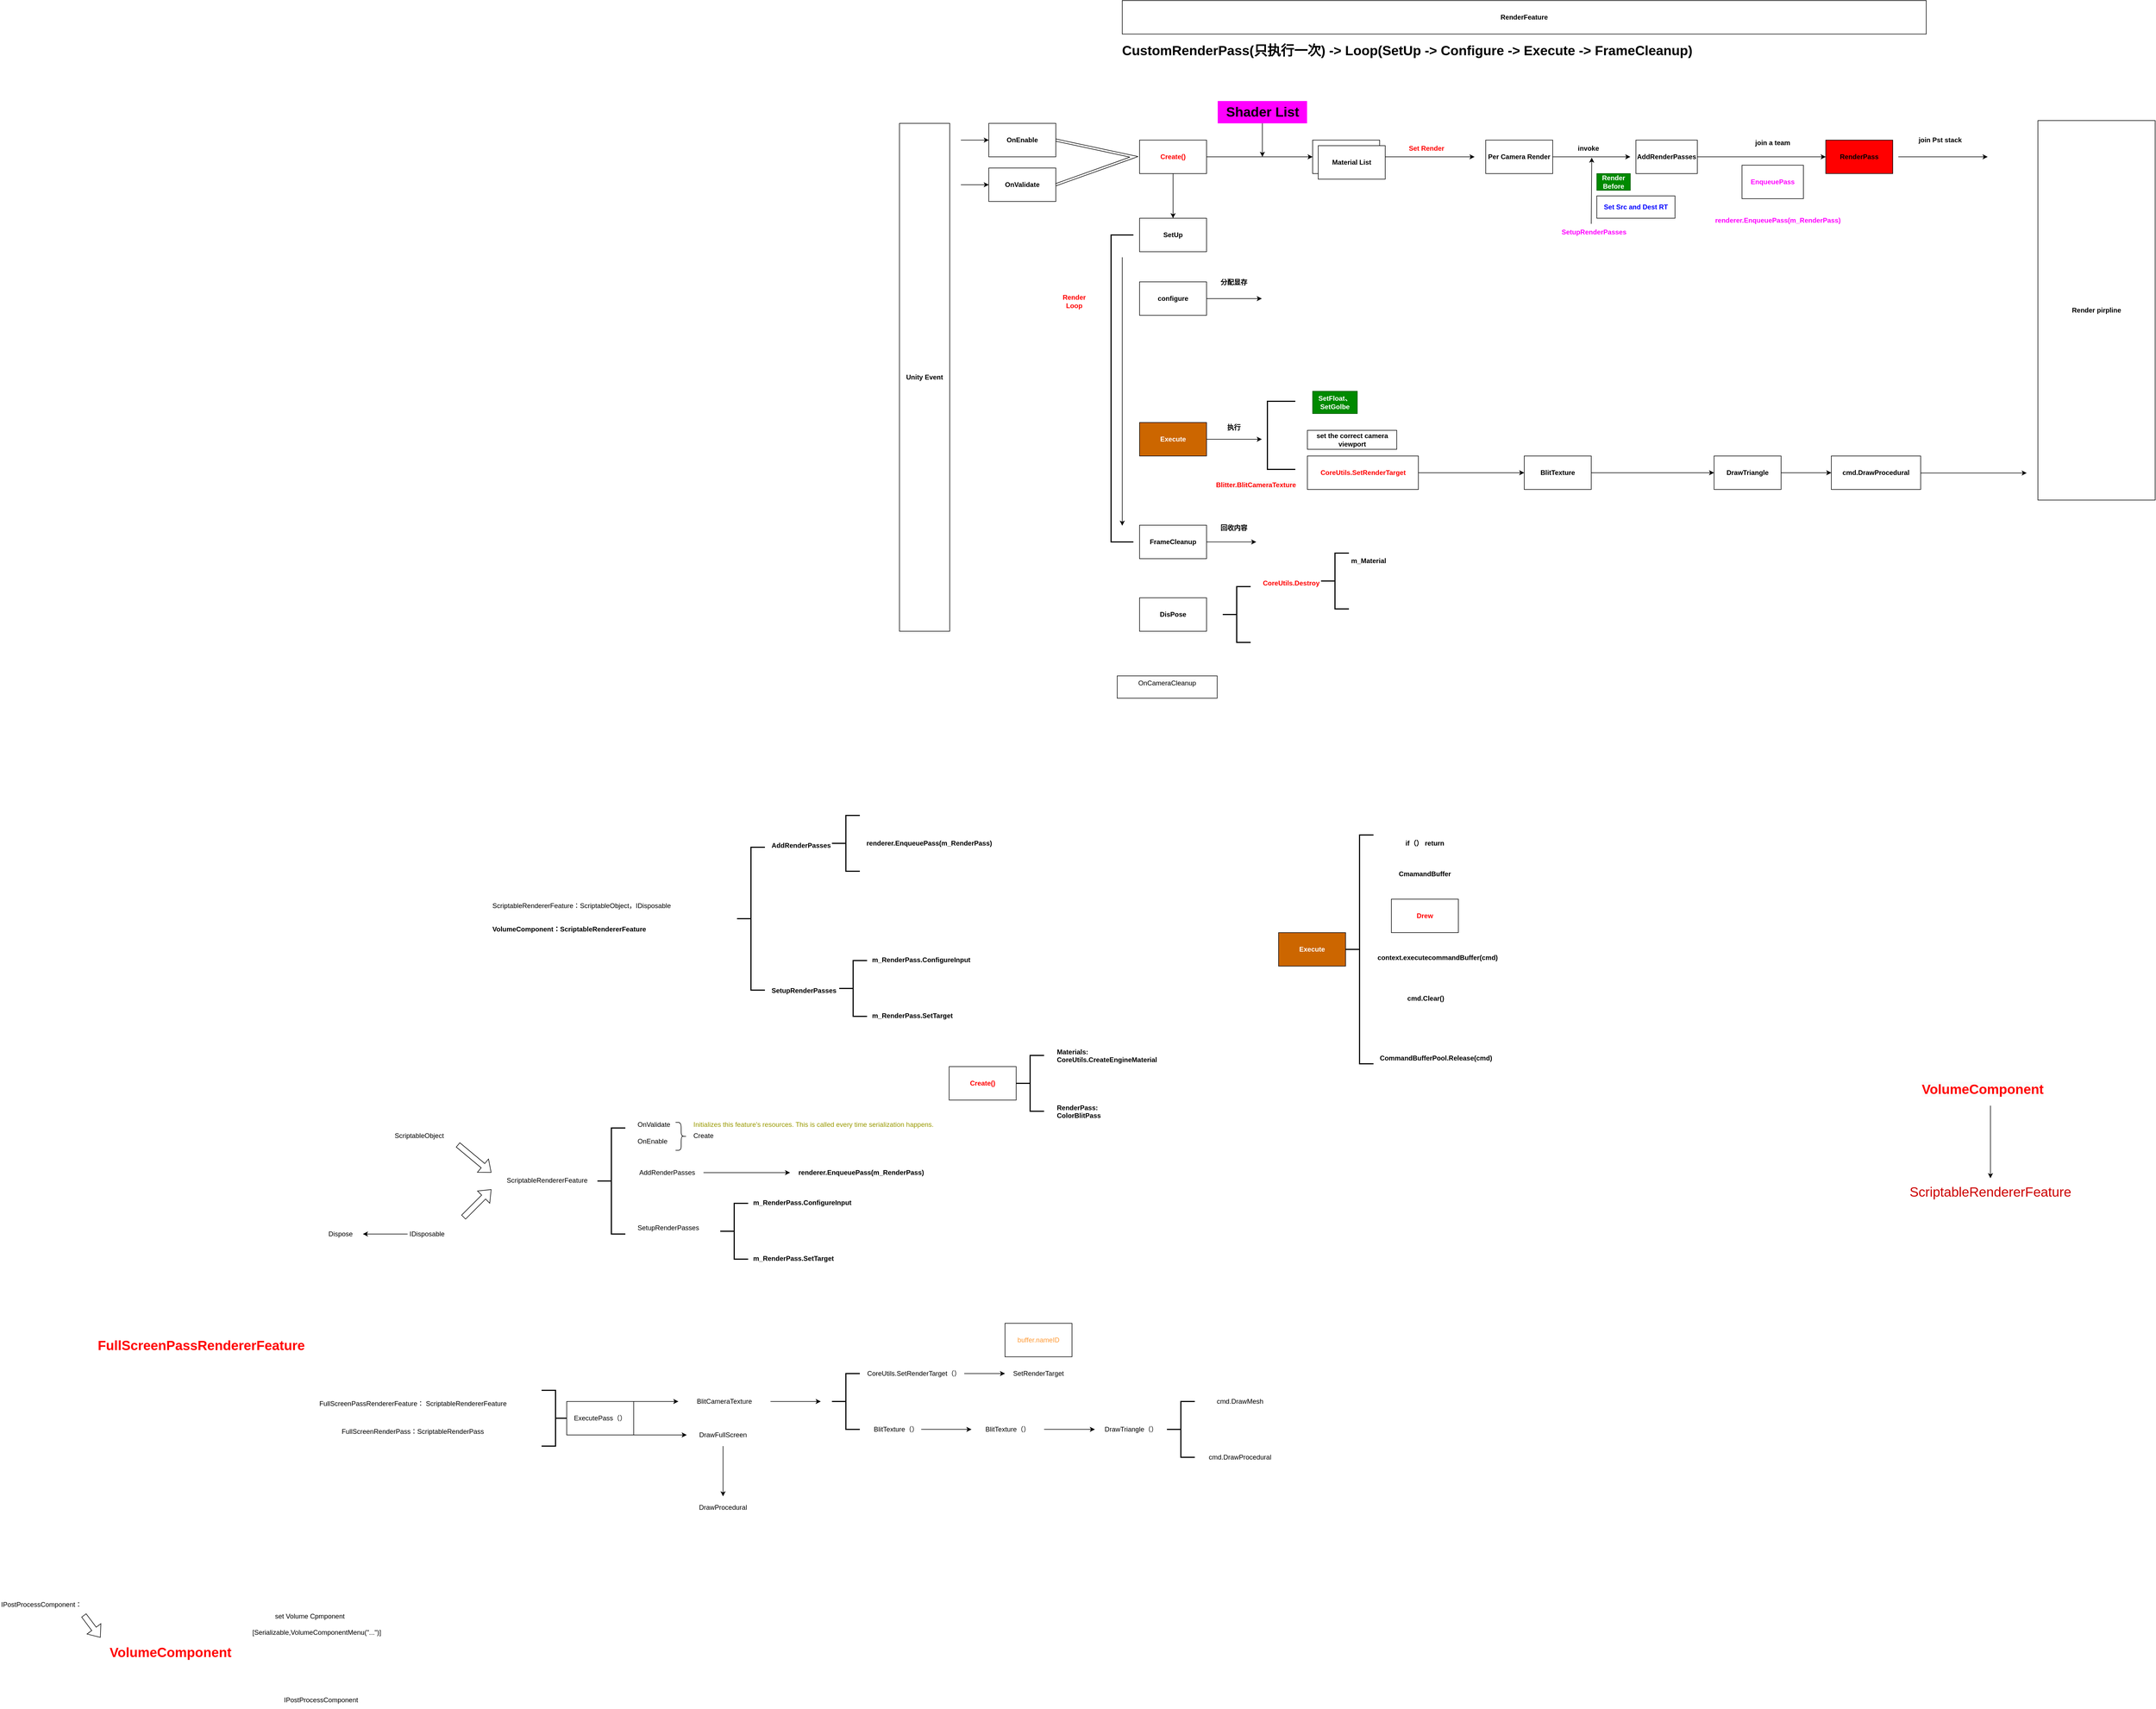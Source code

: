 <mxfile version="21.6.7" type="device">
  <diagram name="第 1 页" id="O-ZYBFdght0jTQOg6nOt">
    <mxGraphModel dx="3020" dy="714" grid="1" gridSize="10" guides="1" tooltips="1" connect="1" arrows="1" fold="1" page="1" pageScale="1" pageWidth="827" pageHeight="1169" math="0" shadow="0">
      <root>
        <mxCell id="0" />
        <mxCell id="1" parent="0" />
        <mxCell id="34RIHxuQ_jPm4yVOZC5l-3" value="Unity Event" style="rounded=0;whiteSpace=wrap;html=1;fontStyle=1" parent="1" vertex="1">
          <mxGeometry x="71" y="250" width="90" height="910" as="geometry" />
        </mxCell>
        <mxCell id="34RIHxuQ_jPm4yVOZC5l-4" value="OnEnable" style="rounded=0;whiteSpace=wrap;html=1;fontStyle=1" parent="1" vertex="1">
          <mxGeometry x="231" y="250" width="120" height="60" as="geometry" />
        </mxCell>
        <mxCell id="34RIHxuQ_jPm4yVOZC5l-5" value="OnValidate" style="rounded=0;whiteSpace=wrap;html=1;fontStyle=1" parent="1" vertex="1">
          <mxGeometry x="231" y="330" width="120" height="60" as="geometry" />
        </mxCell>
        <mxCell id="34RIHxuQ_jPm4yVOZC5l-6" value="" style="endArrow=classic;html=1;rounded=0;entryX=0;entryY=0.5;entryDx=0;entryDy=0;fontStyle=1" parent="1" target="34RIHxuQ_jPm4yVOZC5l-4" edge="1">
          <mxGeometry width="50" height="50" relative="1" as="geometry">
            <mxPoint x="181" y="280" as="sourcePoint" />
            <mxPoint x="201" y="270" as="targetPoint" />
          </mxGeometry>
        </mxCell>
        <mxCell id="34RIHxuQ_jPm4yVOZC5l-8" value="" style="endArrow=classic;html=1;rounded=0;entryX=0;entryY=0.5;entryDx=0;entryDy=0;fontStyle=1" parent="1" target="34RIHxuQ_jPm4yVOZC5l-5" edge="1">
          <mxGeometry width="50" height="50" relative="1" as="geometry">
            <mxPoint x="181" y="360" as="sourcePoint" />
            <mxPoint x="241" y="290" as="targetPoint" />
          </mxGeometry>
        </mxCell>
        <mxCell id="34RIHxuQ_jPm4yVOZC5l-11" value="" style="shape=link;html=1;rounded=0;exitX=1;exitY=0.5;exitDx=0;exitDy=0;entryX=1;entryY=0.5;entryDx=0;entryDy=0;fontStyle=1" parent="1" source="34RIHxuQ_jPm4yVOZC5l-4" target="34RIHxuQ_jPm4yVOZC5l-5" edge="1">
          <mxGeometry width="100" relative="1" as="geometry">
            <mxPoint x="241" y="370" as="sourcePoint" />
            <mxPoint x="341" y="370" as="targetPoint" />
            <Array as="points">
              <mxPoint x="491" y="310" />
            </Array>
          </mxGeometry>
        </mxCell>
        <mxCell id="34RIHxuQ_jPm4yVOZC5l-13" value="RenderFeature" style="rounded=0;whiteSpace=wrap;html=1;fontStyle=1" parent="1" vertex="1">
          <mxGeometry x="470" y="30" width="1440" height="60" as="geometry" />
        </mxCell>
        <mxCell id="34RIHxuQ_jPm4yVOZC5l-18" style="edgeStyle=orthogonalEdgeStyle;rounded=0;orthogonalLoop=1;jettySize=auto;html=1;fontStyle=1" parent="1" source="34RIHxuQ_jPm4yVOZC5l-15" target="34RIHxuQ_jPm4yVOZC5l-17" edge="1">
          <mxGeometry relative="1" as="geometry" />
        </mxCell>
        <mxCell id="34RIHxuQ_jPm4yVOZC5l-15" value="&lt;font color=&quot;#ff0000&quot;&gt;Create()&lt;/font&gt;" style="rounded=0;whiteSpace=wrap;html=1;fontStyle=1" parent="1" vertex="1">
          <mxGeometry x="501" y="280" width="120" height="60" as="geometry" />
        </mxCell>
        <mxCell id="34RIHxuQ_jPm4yVOZC5l-19" style="edgeStyle=orthogonalEdgeStyle;rounded=0;orthogonalLoop=1;jettySize=auto;html=1;fontStyle=1" parent="1" source="34RIHxuQ_jPm4yVOZC5l-16" edge="1">
          <mxGeometry relative="1" as="geometry">
            <mxPoint x="721" y="310" as="targetPoint" />
          </mxGeometry>
        </mxCell>
        <mxCell id="34RIHxuQ_jPm4yVOZC5l-16" value="Shader List" style="text;strokeColor=none;fillColor=#FF00FF;html=1;fontSize=24;fontStyle=1;verticalAlign=middle;align=center;" parent="1" vertex="1">
          <mxGeometry x="641" y="210" width="160" height="40" as="geometry" />
        </mxCell>
        <mxCell id="34RIHxuQ_jPm4yVOZC5l-20" style="edgeStyle=orthogonalEdgeStyle;rounded=0;orthogonalLoop=1;jettySize=auto;html=1;fontStyle=1" parent="1" source="34RIHxuQ_jPm4yVOZC5l-17" edge="1">
          <mxGeometry relative="1" as="geometry">
            <mxPoint x="1101" y="310" as="targetPoint" />
          </mxGeometry>
        </mxCell>
        <mxCell id="34RIHxuQ_jPm4yVOZC5l-17" value="Material List" style="rounded=0;whiteSpace=wrap;html=1;fontStyle=1" parent="1" vertex="1">
          <mxGeometry x="811" y="280" width="120" height="60" as="geometry" />
        </mxCell>
        <mxCell id="34RIHxuQ_jPm4yVOZC5l-21" value="Per Camera Render" style="rounded=0;whiteSpace=wrap;html=1;fontStyle=1" parent="1" vertex="1">
          <mxGeometry x="1121" y="280" width="120" height="60" as="geometry" />
        </mxCell>
        <mxCell id="34RIHxuQ_jPm4yVOZC5l-22" value="Material List" style="rounded=0;whiteSpace=wrap;html=1;fontStyle=1" parent="1" vertex="1">
          <mxGeometry x="821" y="290" width="120" height="60" as="geometry" />
        </mxCell>
        <mxCell id="34RIHxuQ_jPm4yVOZC5l-23" value="CustomRenderPass(只执行一次) -&amp;gt; Loop(SetUp -&amp;gt; Configure -&amp;gt; Execute -&amp;gt; FrameCleanup)" style="text;strokeColor=none;fillColor=none;html=1;fontSize=24;fontStyle=1;verticalAlign=middle;align=center;" parent="1" vertex="1">
          <mxGeometry x="930" y="100" width="100" height="40" as="geometry" />
        </mxCell>
        <mxCell id="34RIHxuQ_jPm4yVOZC5l-24" value="AddRenderPasses" style="text;html=1;strokeColor=default;fillColor=none;align=center;verticalAlign=middle;whiteSpace=wrap;rounded=0;fontStyle=1" parent="1" vertex="1">
          <mxGeometry x="1390" y="280" width="110" height="60" as="geometry" />
        </mxCell>
        <mxCell id="34RIHxuQ_jPm4yVOZC5l-25" value="Render pirpline" style="rounded=0;whiteSpace=wrap;html=1;fontStyle=1" parent="1" vertex="1">
          <mxGeometry x="2110" y="245" width="210" height="680" as="geometry" />
        </mxCell>
        <mxCell id="34RIHxuQ_jPm4yVOZC5l-26" value="&lt;font color=&quot;#ff0000&quot;&gt;Set Render&lt;/font&gt;" style="text;html=1;strokeColor=none;fillColor=none;align=center;verticalAlign=middle;whiteSpace=wrap;rounded=0;fontStyle=1" parent="1" vertex="1">
          <mxGeometry x="970" y="280" width="90" height="30" as="geometry" />
        </mxCell>
        <mxCell id="34RIHxuQ_jPm4yVOZC5l-27" value="&lt;font color=&quot;#ff00ff&quot;&gt;SetupRenderPasses&lt;/font&gt;" style="text;html=1;strokeColor=none;fillColor=none;align=center;verticalAlign=middle;whiteSpace=wrap;rounded=0;fontStyle=1" parent="1" vertex="1">
          <mxGeometry x="1260" y="430" width="110" height="30" as="geometry" />
        </mxCell>
        <mxCell id="34RIHxuQ_jPm4yVOZC5l-28" value="" style="endArrow=classic;html=1;rounded=0;exitX=1;exitY=0.5;exitDx=0;exitDy=0;fontStyle=1" parent="1" source="34RIHxuQ_jPm4yVOZC5l-21" edge="1">
          <mxGeometry width="50" height="50" relative="1" as="geometry">
            <mxPoint x="1240" y="320" as="sourcePoint" />
            <mxPoint x="1380" y="310" as="targetPoint" />
          </mxGeometry>
        </mxCell>
        <mxCell id="34RIHxuQ_jPm4yVOZC5l-29" value="invoke" style="text;html=1;strokeColor=none;fillColor=none;align=center;verticalAlign=middle;whiteSpace=wrap;rounded=0;fontStyle=1" parent="1" vertex="1">
          <mxGeometry x="1275" y="280" width="60" height="30" as="geometry" />
        </mxCell>
        <mxCell id="34RIHxuQ_jPm4yVOZC5l-30" value="Render Before" style="text;html=1;strokeColor=#005700;fillColor=#008a00;align=center;verticalAlign=middle;whiteSpace=wrap;rounded=0;fontColor=#ffffff;fontStyle=1" parent="1" vertex="1">
          <mxGeometry x="1320" y="340" width="60" height="30" as="geometry" />
        </mxCell>
        <mxCell id="34RIHxuQ_jPm4yVOZC5l-31" value="" style="endArrow=classic;html=1;rounded=0;entryX=0.598;entryY=1.047;entryDx=0;entryDy=0;entryPerimeter=0;fontStyle=1" parent="1" target="34RIHxuQ_jPm4yVOZC5l-29" edge="1">
          <mxGeometry width="50" height="50" relative="1" as="geometry">
            <mxPoint x="1310" y="430" as="sourcePoint" />
            <mxPoint x="1390" y="320" as="targetPoint" />
          </mxGeometry>
        </mxCell>
        <mxCell id="34RIHxuQ_jPm4yVOZC5l-32" value="&lt;font color=&quot;#0000ff&quot;&gt;Set Src and Dest RT&lt;/font&gt;" style="rounded=0;whiteSpace=wrap;html=1;fontStyle=1" parent="1" vertex="1">
          <mxGeometry x="1320" y="380" width="140" height="40" as="geometry" />
        </mxCell>
        <mxCell id="34RIHxuQ_jPm4yVOZC5l-33" value="" style="endArrow=classic;html=1;rounded=0;exitX=1;exitY=0.5;exitDx=0;exitDy=0;entryX=0;entryY=0.5;entryDx=0;entryDy=0;fontStyle=1" parent="1" source="34RIHxuQ_jPm4yVOZC5l-24" target="34RIHxuQ_jPm4yVOZC5l-35" edge="1">
          <mxGeometry width="50" height="50" relative="1" as="geometry">
            <mxPoint x="1530" y="330" as="sourcePoint" />
            <mxPoint x="1610" y="310" as="targetPoint" />
          </mxGeometry>
        </mxCell>
        <mxCell id="34RIHxuQ_jPm4yVOZC5l-34" value="join a team" style="text;html=1;strokeColor=none;fillColor=none;align=center;verticalAlign=middle;whiteSpace=wrap;rounded=0;fontStyle=1" parent="1" vertex="1">
          <mxGeometry x="1590" y="270" width="90" height="30" as="geometry" />
        </mxCell>
        <mxCell id="34RIHxuQ_jPm4yVOZC5l-35" value="RenderPass" style="rounded=0;whiteSpace=wrap;html=1;fillColor=#FF0000;fontStyle=1" parent="1" vertex="1">
          <mxGeometry x="1730" y="280" width="120" height="60" as="geometry" />
        </mxCell>
        <mxCell id="34RIHxuQ_jPm4yVOZC5l-36" value="" style="endArrow=classic;html=1;rounded=0;fontStyle=1" parent="1" edge="1">
          <mxGeometry width="50" height="50" relative="1" as="geometry">
            <mxPoint x="1860" y="310" as="sourcePoint" />
            <mxPoint x="2020" y="310" as="targetPoint" />
          </mxGeometry>
        </mxCell>
        <mxCell id="34RIHxuQ_jPm4yVOZC5l-37" value="join Pst stack" style="text;html=1;strokeColor=none;fillColor=none;align=center;verticalAlign=middle;whiteSpace=wrap;rounded=0;fontStyle=1" parent="1" vertex="1">
          <mxGeometry x="1890" y="265" width="90" height="30" as="geometry" />
        </mxCell>
        <mxCell id="34RIHxuQ_jPm4yVOZC5l-38" value="configure" style="rounded=0;whiteSpace=wrap;html=1;fontStyle=1" parent="1" vertex="1">
          <mxGeometry x="501" y="534" width="120" height="60" as="geometry" />
        </mxCell>
        <mxCell id="34RIHxuQ_jPm4yVOZC5l-39" value="" style="endArrow=classic;html=1;rounded=0;exitX=1;exitY=0.5;exitDx=0;exitDy=0;fontStyle=1" parent="1" source="34RIHxuQ_jPm4yVOZC5l-38" edge="1">
          <mxGeometry width="50" height="50" relative="1" as="geometry">
            <mxPoint x="670" y="600" as="sourcePoint" />
            <mxPoint x="720" y="564" as="targetPoint" />
          </mxGeometry>
        </mxCell>
        <mxCell id="34RIHxuQ_jPm4yVOZC5l-40" value="分配显存&lt;br&gt;" style="text;html=1;strokeColor=none;fillColor=none;align=center;verticalAlign=middle;whiteSpace=wrap;rounded=0;fontStyle=1" parent="1" vertex="1">
          <mxGeometry x="640" y="520" width="60" height="30" as="geometry" />
        </mxCell>
        <mxCell id="34RIHxuQ_jPm4yVOZC5l-41" value="FrameCleanup" style="rounded=0;whiteSpace=wrap;html=1;fontStyle=1" parent="1" vertex="1">
          <mxGeometry x="501" y="970" width="120" height="60" as="geometry" />
        </mxCell>
        <mxCell id="34RIHxuQ_jPm4yVOZC5l-42" value="" style="endArrow=classic;html=1;rounded=0;exitX=1;exitY=0.5;exitDx=0;exitDy=0;fontStyle=1" parent="1" source="34RIHxuQ_jPm4yVOZC5l-41" edge="1">
          <mxGeometry width="50" height="50" relative="1" as="geometry">
            <mxPoint x="670" y="1040" as="sourcePoint" />
            <mxPoint x="710" y="1000" as="targetPoint" />
          </mxGeometry>
        </mxCell>
        <mxCell id="34RIHxuQ_jPm4yVOZC5l-43" value="回收内容&lt;br&gt;" style="text;html=1;strokeColor=none;fillColor=none;align=center;verticalAlign=middle;whiteSpace=wrap;rounded=0;fontStyle=1" parent="1" vertex="1">
          <mxGeometry x="640" y="960" width="60" height="30" as="geometry" />
        </mxCell>
        <mxCell id="34RIHxuQ_jPm4yVOZC5l-45" value="Execute" style="rounded=0;whiteSpace=wrap;html=1;fillColor=#CC6600;fontColor=#FFFFFF;fontStyle=1" parent="1" vertex="1">
          <mxGeometry x="501" y="786" width="120" height="60" as="geometry" />
        </mxCell>
        <mxCell id="34RIHxuQ_jPm4yVOZC5l-46" value="" style="endArrow=classic;html=1;rounded=0;exitX=1;exitY=0.5;exitDx=0;exitDy=0;fontStyle=1" parent="1" source="34RIHxuQ_jPm4yVOZC5l-45" edge="1">
          <mxGeometry width="50" height="50" relative="1" as="geometry">
            <mxPoint x="670" y="860" as="sourcePoint" />
            <mxPoint x="720" y="816" as="targetPoint" />
          </mxGeometry>
        </mxCell>
        <mxCell id="34RIHxuQ_jPm4yVOZC5l-47" value="执行" style="text;html=1;strokeColor=none;fillColor=none;align=center;verticalAlign=middle;whiteSpace=wrap;rounded=0;fontStyle=1" parent="1" vertex="1">
          <mxGeometry x="640" y="780" width="60" height="30" as="geometry" />
        </mxCell>
        <mxCell id="34RIHxuQ_jPm4yVOZC5l-48" value="" style="strokeWidth=2;html=1;shape=mxgraph.flowchart.annotation_1;align=left;pointerEvents=1;fontStyle=1" parent="1" vertex="1">
          <mxGeometry x="450" y="450" width="40" height="550" as="geometry" />
        </mxCell>
        <mxCell id="34RIHxuQ_jPm4yVOZC5l-49" value="&lt;font color=&quot;#ff0000&quot;&gt;Render Loop&lt;/font&gt;" style="text;html=1;strokeColor=none;fillColor=none;align=center;verticalAlign=middle;whiteSpace=wrap;rounded=0;fontStyle=1" parent="1" vertex="1">
          <mxGeometry x="354" y="554" width="60" height="30" as="geometry" />
        </mxCell>
        <mxCell id="34RIHxuQ_jPm4yVOZC5l-50" value="" style="endArrow=classic;html=1;rounded=0;exitX=0.5;exitY=1;exitDx=0;exitDy=0;entryX=0.5;entryY=0;entryDx=0;entryDy=0;fontStyle=1" parent="1" source="34RIHxuQ_jPm4yVOZC5l-15" target="34RIHxuQ_jPm4yVOZC5l-51" edge="1">
          <mxGeometry width="50" height="50" relative="1" as="geometry">
            <mxPoint x="510" y="430" as="sourcePoint" />
            <mxPoint x="560" y="380" as="targetPoint" />
          </mxGeometry>
        </mxCell>
        <mxCell id="34RIHxuQ_jPm4yVOZC5l-51" value="SetUp&lt;br&gt;" style="rounded=0;whiteSpace=wrap;html=1;fontStyle=1" parent="1" vertex="1">
          <mxGeometry x="501" y="420" width="120" height="60" as="geometry" />
        </mxCell>
        <mxCell id="34RIHxuQ_jPm4yVOZC5l-53" value="" style="endArrow=classic;html=1;rounded=0;entryX=0.5;entryY=0.947;entryDx=0;entryDy=0;entryPerimeter=0;fontStyle=1" parent="1" target="34RIHxuQ_jPm4yVOZC5l-48" edge="1">
          <mxGeometry width="50" height="50" relative="1" as="geometry">
            <mxPoint x="470" y="490" as="sourcePoint" />
            <mxPoint x="520" y="440" as="targetPoint" />
          </mxGeometry>
        </mxCell>
        <mxCell id="34RIHxuQ_jPm4yVOZC5l-56" value="&lt;font color=&quot;#ff00ff&quot;&gt;EnqueuePass&lt;/font&gt;" style="rounded=0;whiteSpace=wrap;html=1;fontStyle=1" parent="1" vertex="1">
          <mxGeometry x="1580" y="325" width="110" height="60" as="geometry" />
        </mxCell>
        <mxCell id="34RIHxuQ_jPm4yVOZC5l-57" value="DisPose" style="rounded=0;whiteSpace=wrap;html=1;fontStyle=1" parent="1" vertex="1">
          <mxGeometry x="501" y="1100" width="120" height="60" as="geometry" />
        </mxCell>
        <mxCell id="34RIHxuQ_jPm4yVOZC5l-62" value="set the correct camera viewport" style="rounded=0;whiteSpace=wrap;html=1;fontStyle=1" parent="1" vertex="1">
          <mxGeometry x="801.62" y="800" width="160" height="34" as="geometry" />
        </mxCell>
        <mxCell id="34RIHxuQ_jPm4yVOZC5l-72" style="edgeStyle=orthogonalEdgeStyle;rounded=0;orthogonalLoop=1;jettySize=auto;html=1;exitX=1;exitY=0.5;exitDx=0;exitDy=0;entryX=0;entryY=0.5;entryDx=0;entryDy=0;fontStyle=1" parent="1" source="34RIHxuQ_jPm4yVOZC5l-63" target="34RIHxuQ_jPm4yVOZC5l-71" edge="1">
          <mxGeometry relative="1" as="geometry" />
        </mxCell>
        <mxCell id="34RIHxuQ_jPm4yVOZC5l-63" value="BlitTexture" style="rounded=0;whiteSpace=wrap;html=1;fontStyle=1" parent="1" vertex="1">
          <mxGeometry x="1190" y="846" width="120" height="60" as="geometry" />
        </mxCell>
        <mxCell id="34RIHxuQ_jPm4yVOZC5l-88" style="edgeStyle=orthogonalEdgeStyle;rounded=0;orthogonalLoop=1;jettySize=auto;html=1;entryX=0;entryY=0.5;entryDx=0;entryDy=0;fontStyle=1" parent="1" source="34RIHxuQ_jPm4yVOZC5l-68" target="34RIHxuQ_jPm4yVOZC5l-63" edge="1">
          <mxGeometry relative="1" as="geometry" />
        </mxCell>
        <mxCell id="34RIHxuQ_jPm4yVOZC5l-68" value="&lt;span style=&quot;background-color: rgb(255, 255, 255);&quot;&gt;&lt;font color=&quot;#ff0000&quot;&gt;CoreUtils.SetRenderTarget&lt;/font&gt;&lt;/span&gt;" style="rounded=0;whiteSpace=wrap;html=1;fontStyle=1" parent="1" vertex="1">
          <mxGeometry x="801.62" y="846" width="198.75" height="60" as="geometry" />
        </mxCell>
        <mxCell id="34RIHxuQ_jPm4yVOZC5l-74" style="edgeStyle=orthogonalEdgeStyle;rounded=0;orthogonalLoop=1;jettySize=auto;html=1;entryX=0;entryY=0.5;entryDx=0;entryDy=0;fontStyle=1" parent="1" source="34RIHxuQ_jPm4yVOZC5l-71" target="34RIHxuQ_jPm4yVOZC5l-73" edge="1">
          <mxGeometry relative="1" as="geometry" />
        </mxCell>
        <mxCell id="34RIHxuQ_jPm4yVOZC5l-71" value="DrawTriangle" style="rounded=0;whiteSpace=wrap;html=1;fontStyle=1" parent="1" vertex="1">
          <mxGeometry x="1530" y="846" width="120" height="60" as="geometry" />
        </mxCell>
        <mxCell id="34RIHxuQ_jPm4yVOZC5l-75" style="edgeStyle=orthogonalEdgeStyle;rounded=0;orthogonalLoop=1;jettySize=auto;html=1;exitX=1;exitY=0.5;exitDx=0;exitDy=0;entryX=0;entryY=0.937;entryDx=0;entryDy=0;entryPerimeter=0;fontStyle=1" parent="1" edge="1">
          <mxGeometry relative="1" as="geometry">
            <mxPoint x="1800.0" y="875.29" as="sourcePoint" />
            <mxPoint x="2090" y="876.45" as="targetPoint" />
            <Array as="points">
              <mxPoint x="1900" y="876.29" />
            </Array>
          </mxGeometry>
        </mxCell>
        <UserObject label="cmd.DrawProcedural" link="cmd.DrawProcedural" id="34RIHxuQ_jPm4yVOZC5l-73">
          <mxCell style="rounded=0;whiteSpace=wrap;html=1;fontStyle=1" parent="1" vertex="1">
            <mxGeometry x="1740" y="846" width="160" height="60" as="geometry" />
          </mxCell>
        </UserObject>
        <mxCell id="34RIHxuQ_jPm4yVOZC5l-85" value="" style="strokeWidth=2;html=1;shape=mxgraph.flowchart.annotation_1;align=left;pointerEvents=1;fontStyle=1" parent="1" vertex="1">
          <mxGeometry x="730" y="748" width="50" height="122" as="geometry" />
        </mxCell>
        <mxCell id="34RIHxuQ_jPm4yVOZC5l-87" value="&lt;br style=&quot;border-color: var(--border-color); color: rgb(0, 0, 0); font-family: Helvetica; font-size: 12px; font-style: normal; font-variant-ligatures: normal; font-variant-caps: normal; letter-spacing: normal; orphans: 2; text-align: center; text-indent: 0px; text-transform: none; widows: 2; word-spacing: 0px; -webkit-text-stroke-width: 0px; background-color: rgb(251, 251, 251); text-decoration-thickness: initial; text-decoration-style: initial; text-decoration-color: initial;&quot;&gt;&lt;span style=&quot;border-color: var(--border-color); font-family: Helvetica; font-size: 12px; font-style: normal; font-variant-ligatures: normal; font-variant-caps: normal; letter-spacing: normal; orphans: 2; text-align: center; text-indent: 0px; text-transform: none; widows: 2; word-spacing: 0px; -webkit-text-stroke-width: 0px; text-decoration-thickness: initial; text-decoration-style: initial; text-decoration-color: initial; color: rgb(255, 0, 0); background-color: rgb(251, 251, 251); float: none; user-select: text !important; display: inline !important;&quot;&gt;Blitter.BlitCameraTexture&lt;/span&gt;&lt;br style=&quot;border-color: var(--border-color); color: rgb(0, 0, 0); font-family: Helvetica; font-size: 12px; font-style: normal; font-variant-ligatures: normal; font-variant-caps: normal; letter-spacing: normal; orphans: 2; text-align: center; text-indent: 0px; text-transform: none; widows: 2; word-spacing: 0px; -webkit-text-stroke-width: 0px; background-color: rgb(251, 251, 251); text-decoration-thickness: initial; text-decoration-style: initial; text-decoration-color: initial;&quot;&gt;" style="text;whiteSpace=wrap;html=1;fontStyle=1" parent="1" vertex="1">
          <mxGeometry x="636" y="870" width="170" height="50" as="geometry" />
        </mxCell>
        <mxCell id="34RIHxuQ_jPm4yVOZC5l-90" value="SetFloat、SetGolbe" style="text;whiteSpace=wrap;fillColor=#008a00;fontColor=#ffffff;strokeColor=#005700;align=center;verticalAlign=middle;fontStyle=1" parent="1" vertex="1">
          <mxGeometry x="811" y="730" width="80" height="40" as="geometry" />
        </mxCell>
        <mxCell id="34RIHxuQ_jPm4yVOZC5l-92" value="" style="strokeWidth=2;html=1;shape=mxgraph.flowchart.annotation_2;align=left;labelPosition=right;pointerEvents=1;fontStyle=1" parent="1" vertex="1">
          <mxGeometry x="870" y="1525" width="50" height="410" as="geometry" />
        </mxCell>
        <mxCell id="34RIHxuQ_jPm4yVOZC5l-93" value="if（） return" style="text;html=1;strokeColor=none;fillColor=none;align=center;verticalAlign=middle;whiteSpace=wrap;rounded=0;fontStyle=1" parent="1" vertex="1">
          <mxGeometry x="967.62" y="1525" width="88" height="30" as="geometry" />
        </mxCell>
        <mxCell id="34RIHxuQ_jPm4yVOZC5l-95" value="CmamandBuffer" style="text;html=1;strokeColor=none;fillColor=none;align=center;verticalAlign=middle;whiteSpace=wrap;rounded=0;fontStyle=1" parent="1" vertex="1">
          <mxGeometry x="982" y="1580" width="60" height="30" as="geometry" />
        </mxCell>
        <mxCell id="34RIHxuQ_jPm4yVOZC5l-96" value="context.executecommandBuffer(cmd)" style="text;html=1;strokeColor=none;fillColor=none;align=center;verticalAlign=middle;whiteSpace=wrap;rounded=0;fontStyle=1" parent="1" vertex="1">
          <mxGeometry x="920" y="1730" width="230" height="30" as="geometry" />
        </mxCell>
        <mxCell id="34RIHxuQ_jPm4yVOZC5l-97" value="&lt;div&gt;&amp;nbsp;cmd.Clear()&lt;/div&gt;&lt;div&gt;&lt;br&gt;&lt;/div&gt;" style="text;html=1;strokeColor=none;fillColor=none;align=center;verticalAlign=middle;whiteSpace=wrap;rounded=0;fontStyle=1" parent="1" vertex="1">
          <mxGeometry x="961.62" y="1810" width="100" height="30" as="geometry" />
        </mxCell>
        <mxCell id="34RIHxuQ_jPm4yVOZC5l-98" value="&lt;div&gt;CommandBufferPool.Release(cmd)&lt;br&gt;&lt;/div&gt;" style="text;html=1;strokeColor=none;fillColor=none;align=center;verticalAlign=middle;whiteSpace=wrap;rounded=0;fontStyle=1" parent="1" vertex="1">
          <mxGeometry x="981.62" y="1910" width="100" height="30" as="geometry" />
        </mxCell>
        <mxCell id="34RIHxuQ_jPm4yVOZC5l-99" value="Drew" style="rounded=0;whiteSpace=wrap;html=1;fontColor=#FF0000;fontStyle=1" parent="1" vertex="1">
          <mxGeometry x="952" y="1640" width="120" height="60" as="geometry" />
        </mxCell>
        <mxCell id="34RIHxuQ_jPm4yVOZC5l-100" value="Execute" style="rounded=0;whiteSpace=wrap;html=1;fillColor=#CC6600;fontColor=#FFFFFF;fontStyle=1" parent="1" vertex="1">
          <mxGeometry x="750" y="1700" width="120" height="60" as="geometry" />
        </mxCell>
        <mxCell id="34RIHxuQ_jPm4yVOZC5l-101" value="renderer.EnqueuePass(m_RenderPass)" style="text;whiteSpace=wrap;fontColor=#FF00FF;fontStyle=1" parent="1" vertex="1">
          <mxGeometry x="1530" y="410" width="250" height="40" as="geometry" />
        </mxCell>
        <mxCell id="34RIHxuQ_jPm4yVOZC5l-102" value="&lt;font color=&quot;#ff0000&quot;&gt;Create()&lt;/font&gt;" style="rounded=0;whiteSpace=wrap;html=1;fontStyle=1" parent="1" vertex="1">
          <mxGeometry x="160" y="1940" width="120" height="60" as="geometry" />
        </mxCell>
        <mxCell id="34RIHxuQ_jPm4yVOZC5l-103" value="" style="strokeWidth=2;html=1;shape=mxgraph.flowchart.annotation_2;align=left;labelPosition=right;pointerEvents=1;fontStyle=1" parent="1" vertex="1">
          <mxGeometry x="280" y="1920" width="50" height="100" as="geometry" />
        </mxCell>
        <UserObject label="Materials: CoreUtils.CreateEngineMaterial" link="CoreUtils.CreateEngineMaterial" id="34RIHxuQ_jPm4yVOZC5l-104">
          <mxCell style="text;whiteSpace=wrap;fontStyle=1" parent="1" vertex="1">
            <mxGeometry x="351" y="1900" width="200" height="40" as="geometry" />
          </mxCell>
        </UserObject>
        <mxCell id="34RIHxuQ_jPm4yVOZC5l-105" value="RenderPass:&#xa;ColorBlitPass" style="text;whiteSpace=wrap;fontStyle=1" parent="1" vertex="1">
          <mxGeometry x="351" y="2000" width="110" height="40" as="geometry" />
        </mxCell>
        <mxCell id="34RIHxuQ_jPm4yVOZC5l-107" value="" style="strokeWidth=2;html=1;shape=mxgraph.flowchart.annotation_2;align=left;labelPosition=right;pointerEvents=1;fontStyle=1" parent="1" vertex="1">
          <mxGeometry x="650" y="1080" width="50" height="100" as="geometry" />
        </mxCell>
        <mxCell id="34RIHxuQ_jPm4yVOZC5l-108" value="CoreUtils.Destroy" style="text;whiteSpace=wrap;fontColor=#FF0000;fontStyle=1" parent="1" vertex="1">
          <mxGeometry x="720" y="1060" width="70" height="40" as="geometry" />
        </mxCell>
        <mxCell id="34RIHxuQ_jPm4yVOZC5l-109" value="" style="strokeWidth=2;html=1;shape=mxgraph.flowchart.annotation_2;align=left;labelPosition=right;pointerEvents=1;fontStyle=1" parent="1" vertex="1">
          <mxGeometry x="826" y="1020" width="50" height="100" as="geometry" />
        </mxCell>
        <mxCell id="34RIHxuQ_jPm4yVOZC5l-110" value="m_Material" style="text;whiteSpace=wrap;fontStyle=1" parent="1" vertex="1">
          <mxGeometry x="877.62" y="1020" width="90" height="40" as="geometry" />
        </mxCell>
        <mxCell id="34RIHxuQ_jPm4yVOZC5l-117" value="renderer.EnqueuePass(m_RenderPass)" style="text;whiteSpace=wrap;fontStyle=1;verticalAlign=middle;align=center;" parent="1" vertex="1">
          <mxGeometry x="-125" y="2110" width="255" height="40" as="geometry" />
        </mxCell>
        <mxCell id="34RIHxuQ_jPm4yVOZC5l-118" value="" style="strokeWidth=2;html=1;shape=mxgraph.flowchart.annotation_2;align=left;labelPosition=right;pointerEvents=1;fontStyle=1" parent="1" vertex="1">
          <mxGeometry x="-250" y="2185" width="50" height="100" as="geometry" />
        </mxCell>
        <mxCell id="34RIHxuQ_jPm4yVOZC5l-119" value="m_RenderPass.SetTarget" style="text;whiteSpace=wrap;fontStyle=1" parent="1" vertex="1">
          <mxGeometry x="-193" y="2270" width="170" height="40" as="geometry" />
        </mxCell>
        <mxCell id="34RIHxuQ_jPm4yVOZC5l-120" value="m_RenderPass.ConfigureInput" style="text;whiteSpace=wrap;fontStyle=1" parent="1" vertex="1">
          <mxGeometry x="-193" y="2170" width="200" height="40" as="geometry" />
        </mxCell>
        <mxCell id="YidPIoeCpGj_MhU5HUg_-2" value="VolumeComponent：ScriptableRendererFeature&#xa;" style="text;whiteSpace=wrap;fontStyle=1" parent="1" vertex="1">
          <mxGeometry x="-660" y="1680" width="430" height="40" as="geometry" />
        </mxCell>
        <mxCell id="YidPIoeCpGj_MhU5HUg_-3" value="" style="strokeWidth=2;html=1;shape=mxgraph.flowchart.annotation_2;align=left;labelPosition=right;pointerEvents=1;fontStyle=1" parent="1" vertex="1">
          <mxGeometry x="-220" y="1547" width="50" height="256" as="geometry" />
        </mxCell>
        <mxCell id="YidPIoeCpGj_MhU5HUg_-4" value="AddRenderPasses" style="text;whiteSpace=wrap;fontStyle=1" parent="1" vertex="1">
          <mxGeometry x="-160" y="1530" width="130" height="40" as="geometry" />
        </mxCell>
        <mxCell id="YidPIoeCpGj_MhU5HUg_-5" value="SetupRenderPasses" style="text;whiteSpace=wrap;fontStyle=1" parent="1" vertex="1">
          <mxGeometry x="-160" y="1790" width="140" height="40" as="geometry" />
        </mxCell>
        <mxCell id="YidPIoeCpGj_MhU5HUg_-6" value="" style="strokeWidth=2;html=1;shape=mxgraph.flowchart.annotation_2;align=left;labelPosition=right;pointerEvents=1;fontStyle=1" parent="1" vertex="1">
          <mxGeometry x="-50" y="1490" width="50" height="100" as="geometry" />
        </mxCell>
        <mxCell id="YidPIoeCpGj_MhU5HUg_-7" value="renderer.EnqueuePass(m_RenderPass)" style="text;whiteSpace=wrap;fontStyle=1" parent="1" vertex="1">
          <mxGeometry x="10" y="1526" width="110" height="40" as="geometry" />
        </mxCell>
        <mxCell id="YidPIoeCpGj_MhU5HUg_-8" value="" style="strokeWidth=2;html=1;shape=mxgraph.flowchart.annotation_2;align=left;labelPosition=right;pointerEvents=1;fontStyle=1" parent="1" vertex="1">
          <mxGeometry x="-37" y="1750" width="50" height="100" as="geometry" />
        </mxCell>
        <mxCell id="YidPIoeCpGj_MhU5HUg_-9" value="m_RenderPass.SetTarget" style="text;whiteSpace=wrap;fontStyle=1" parent="1" vertex="1">
          <mxGeometry x="20" y="1835" width="170" height="40" as="geometry" />
        </mxCell>
        <mxCell id="YidPIoeCpGj_MhU5HUg_-10" value="m_RenderPass.ConfigureInput" style="text;whiteSpace=wrap;fontStyle=1" parent="1" vertex="1">
          <mxGeometry x="20" y="1735" width="200" height="40" as="geometry" />
        </mxCell>
        <mxCell id="YidPIoeCpGj_MhU5HUg_-14" value="VolumeComponent" style="text;strokeColor=none;fillColor=none;html=1;fontSize=24;fontStyle=1;verticalAlign=middle;align=center;fontColor=#FF0000;" parent="1" vertex="1">
          <mxGeometry x="-1380" y="2970" width="290" height="40" as="geometry" />
        </mxCell>
        <mxCell id="YidPIoeCpGj_MhU5HUg_-15" value="ScriptableRendererFeature：ScriptableObject，IDisposable" style="text;whiteSpace=wrap;" parent="1" vertex="1">
          <mxGeometry x="-660" y="1638" width="420" height="40" as="geometry" />
        </mxCell>
        <mxCell id="YidPIoeCpGj_MhU5HUg_-16" value="ScriptableRendererFeature&lt;div style=&quot;border-color: var(--border-color); padding: 0px; margin: 0px;&quot;&gt;&lt;br style=&quot;border-color: var(--border-color); padding: 0px; margin: 0px; color: rgb(0, 0, 0); font-family: Helvetica; font-size: 12px; font-style: normal; font-variant-ligatures: normal; font-variant-caps: normal; font-weight: 700; letter-spacing: normal; orphans: 2; text-indent: 0px; text-transform: none; widows: 2; word-spacing: 0px; -webkit-text-stroke-width: 0px; background-color: rgb(251, 251, 251); text-decoration-thickness: initial; text-decoration-style: initial; text-decoration-color: initial;&quot;&gt;&#xa;&#xa;&lt;/div&gt;" style="text;whiteSpace=wrap;html=1;align=center;verticalAlign=middle;" parent="1" vertex="1">
          <mxGeometry x="-650" y="2130" width="180" height="70" as="geometry" />
        </mxCell>
        <mxCell id="YidPIoeCpGj_MhU5HUg_-17" value="" style="strokeWidth=2;html=1;shape=mxgraph.flowchart.annotation_2;align=left;labelPosition=right;pointerEvents=1;" parent="1" vertex="1">
          <mxGeometry x="-470" y="2050" width="50" height="190" as="geometry" />
        </mxCell>
        <mxCell id="YidPIoeCpGj_MhU5HUg_-19" value="OnValidate" style="text;whiteSpace=wrap;" parent="1" vertex="1">
          <mxGeometry x="-400" y="2030" width="90" height="40" as="geometry" />
        </mxCell>
        <mxCell id="YidPIoeCpGj_MhU5HUg_-20" value="OnEnable" style="text;whiteSpace=wrap;" parent="1" vertex="1">
          <mxGeometry x="-400" y="2060" width="90" height="40" as="geometry" />
        </mxCell>
        <mxCell id="YidPIoeCpGj_MhU5HUg_-21" value="" style="shape=curlyBracket;whiteSpace=wrap;html=1;rounded=1;flipH=1;labelPosition=right;verticalLabelPosition=middle;align=left;verticalAlign=middle;" parent="1" vertex="1">
          <mxGeometry x="-330" y="2040" width="20" height="50" as="geometry" />
        </mxCell>
        <mxCell id="YidPIoeCpGj_MhU5HUg_-22" value="Create" style="text;whiteSpace=wrap;" parent="1" vertex="1">
          <mxGeometry x="-300" y="2050" width="50" height="30" as="geometry" />
        </mxCell>
        <mxCell id="YidPIoeCpGj_MhU5HUg_-26" style="edgeStyle=orthogonalEdgeStyle;rounded=0;orthogonalLoop=1;jettySize=auto;html=1;" parent="1" source="YidPIoeCpGj_MhU5HUg_-24" target="YidPIoeCpGj_MhU5HUg_-25" edge="1">
          <mxGeometry relative="1" as="geometry" />
        </mxCell>
        <mxCell id="YidPIoeCpGj_MhU5HUg_-24" value="IDisposable" style="text;whiteSpace=wrap;align=center;verticalAlign=middle;" parent="1" vertex="1">
          <mxGeometry x="-810" y="2220" width="70" height="40" as="geometry" />
        </mxCell>
        <mxCell id="YidPIoeCpGj_MhU5HUg_-25" value="Dispose" style="text;whiteSpace=wrap;align=center;verticalAlign=middle;" parent="1" vertex="1">
          <mxGeometry x="-970" y="2220" width="80" height="40" as="geometry" />
        </mxCell>
        <mxCell id="YidPIoeCpGj_MhU5HUg_-27" value="" style="shape=flexArrow;endArrow=classic;html=1;rounded=0;" parent="1" edge="1">
          <mxGeometry width="50" height="50" relative="1" as="geometry">
            <mxPoint x="-710" y="2210" as="sourcePoint" />
            <mxPoint x="-660" y="2160" as="targetPoint" />
          </mxGeometry>
        </mxCell>
        <mxCell id="YidPIoeCpGj_MhU5HUg_-28" value="" style="shape=flexArrow;endArrow=classic;html=1;rounded=0;" parent="1" edge="1">
          <mxGeometry width="50" height="50" relative="1" as="geometry">
            <mxPoint x="-720" y="2080" as="sourcePoint" />
            <mxPoint x="-660" y="2130" as="targetPoint" />
          </mxGeometry>
        </mxCell>
        <mxCell id="YidPIoeCpGj_MhU5HUg_-47" style="edgeStyle=orthogonalEdgeStyle;rounded=0;orthogonalLoop=1;jettySize=auto;html=1;" parent="1" source="YidPIoeCpGj_MhU5HUg_-30" target="34RIHxuQ_jPm4yVOZC5l-117" edge="1">
          <mxGeometry relative="1" as="geometry" />
        </mxCell>
        <mxCell id="YidPIoeCpGj_MhU5HUg_-30" value="AddRenderPasses" style="text;whiteSpace=wrap;align=center;verticalAlign=middle;" parent="1" vertex="1">
          <mxGeometry x="-410" y="2110" width="130" height="40" as="geometry" />
        </mxCell>
        <mxCell id="YidPIoeCpGj_MhU5HUg_-32" value="SetupRenderPasses" style="text;whiteSpace=wrap;" parent="1" vertex="1">
          <mxGeometry x="-400" y="2215" width="140" height="40" as="geometry" />
        </mxCell>
        <mxCell id="YidPIoeCpGj_MhU5HUg_-33" value="FullScreenPassRendererFeature： ScriptableRendererFeature" style="text;whiteSpace=wrap;" parent="1" vertex="1">
          <mxGeometry x="-970" y="2530" width="370" height="40" as="geometry" />
        </mxCell>
        <mxCell id="YidPIoeCpGj_MhU5HUg_-34" value="FullScreenPassRendererFeature" style="text;strokeColor=none;fillColor=none;html=1;fontSize=24;fontStyle=1;verticalAlign=middle;align=center;fontColor=#FF0000;" parent="1" vertex="1">
          <mxGeometry x="-1230" y="2420" width="100" height="40" as="geometry" />
        </mxCell>
        <mxCell id="YidPIoeCpGj_MhU5HUg_-35" value="FullScreenRenderPass：ScriptableRenderPass" style="text;whiteSpace=wrap;" parent="1" vertex="1">
          <mxGeometry x="-930" y="2580" width="270" height="40" as="geometry" />
        </mxCell>
        <mxCell id="YidPIoeCpGj_MhU5HUg_-37" value="ScriptableObject" style="text;whiteSpace=wrap;" parent="1" vertex="1">
          <mxGeometry x="-835" y="2050" width="120" height="40" as="geometry" />
        </mxCell>
        <mxCell id="YidPIoeCpGj_MhU5HUg_-38" value="Initializes this feature&#39;s resources. This is called every time serialization happens." style="text;whiteSpace=wrap;fontColor=#999900;" parent="1" vertex="1">
          <mxGeometry x="-300" y="2030" width="460" height="40" as="geometry" />
        </mxCell>
        <mxCell id="YidPIoeCpGj_MhU5HUg_-39" value="" style="strokeWidth=2;html=1;shape=mxgraph.flowchart.annotation_2;align=left;labelPosition=right;pointerEvents=1;rotation=-180;" parent="1" vertex="1">
          <mxGeometry x="-570" y="2520" width="50" height="100" as="geometry" />
        </mxCell>
        <mxCell id="YidPIoeCpGj_MhU5HUg_-53" style="edgeStyle=orthogonalEdgeStyle;rounded=0;orthogonalLoop=1;jettySize=auto;html=1;" parent="1" source="YidPIoeCpGj_MhU5HUg_-41" edge="1">
          <mxGeometry relative="1" as="geometry">
            <mxPoint x="-70.0" y="2540" as="targetPoint" />
          </mxGeometry>
        </mxCell>
        <mxCell id="YidPIoeCpGj_MhU5HUg_-41" value="BlitCameraTexture" style="text;whiteSpace=wrap;align=center;verticalAlign=middle;" parent="1" vertex="1">
          <mxGeometry x="-325" y="2520" width="165" height="40" as="geometry" />
        </mxCell>
        <mxCell id="YidPIoeCpGj_MhU5HUg_-51" style="edgeStyle=orthogonalEdgeStyle;rounded=0;orthogonalLoop=1;jettySize=auto;html=1;" parent="1" source="YidPIoeCpGj_MhU5HUg_-42" target="YidPIoeCpGj_MhU5HUg_-49" edge="1">
          <mxGeometry relative="1" as="geometry" />
        </mxCell>
        <mxCell id="YidPIoeCpGj_MhU5HUg_-42" value="DrawFullScreen" style="text;whiteSpace=wrap;verticalAlign=middle;align=center;" parent="1" vertex="1">
          <mxGeometry x="-305" y="2580" width="120" height="40" as="geometry" />
        </mxCell>
        <mxCell id="YidPIoeCpGj_MhU5HUg_-43" value="ExecutePass（）" style="rounded=0;whiteSpace=wrap;html=1;" parent="1" vertex="1">
          <mxGeometry x="-525" y="2540" width="120" height="60" as="geometry" />
        </mxCell>
        <mxCell id="YidPIoeCpGj_MhU5HUg_-44" value="" style="endArrow=classic;html=1;rounded=0;entryX=0;entryY=0.5;entryDx=0;entryDy=0;exitX=1;exitY=0;exitDx=0;exitDy=0;" parent="1" source="YidPIoeCpGj_MhU5HUg_-43" target="YidPIoeCpGj_MhU5HUg_-41" edge="1">
          <mxGeometry width="50" height="50" relative="1" as="geometry">
            <mxPoint x="-400" y="2540" as="sourcePoint" />
            <mxPoint x="-320" y="2530" as="targetPoint" />
          </mxGeometry>
        </mxCell>
        <mxCell id="YidPIoeCpGj_MhU5HUg_-45" value="" style="endArrow=classic;html=1;rounded=0;exitX=1;exitY=1;exitDx=0;exitDy=0;" parent="1" source="YidPIoeCpGj_MhU5HUg_-43" edge="1">
          <mxGeometry width="50" height="50" relative="1" as="geometry">
            <mxPoint x="-380" y="2660" as="sourcePoint" />
            <mxPoint x="-310" y="2600" as="targetPoint" />
          </mxGeometry>
        </mxCell>
        <mxCell id="YidPIoeCpGj_MhU5HUg_-49" value="DrawProcedural" style="text;whiteSpace=wrap;align=center;verticalAlign=middle;" parent="1" vertex="1">
          <mxGeometry x="-305" y="2710" width="120" height="40" as="geometry" />
        </mxCell>
        <mxCell id="YidPIoeCpGj_MhU5HUg_-65" style="edgeStyle=orthogonalEdgeStyle;rounded=0;orthogonalLoop=1;jettySize=auto;html=1;entryX=0;entryY=0.5;entryDx=0;entryDy=0;" parent="1" source="YidPIoeCpGj_MhU5HUg_-52" target="YidPIoeCpGj_MhU5HUg_-64" edge="1">
          <mxGeometry relative="1" as="geometry" />
        </mxCell>
        <UserObject label="CoreUtils.SetRenderTarget（）" link="CoreUtils.SetRenderTarget" id="YidPIoeCpGj_MhU5HUg_-52">
          <mxCell style="text;whiteSpace=wrap;align=center;verticalAlign=middle;" parent="1" vertex="1">
            <mxGeometry x="7" y="2470" width="180" height="40" as="geometry" />
          </mxCell>
        </UserObject>
        <mxCell id="YidPIoeCpGj_MhU5HUg_-57" style="edgeStyle=orthogonalEdgeStyle;rounded=0;orthogonalLoop=1;jettySize=auto;html=1;entryX=0;entryY=0.5;entryDx=0;entryDy=0;" parent="1" source="YidPIoeCpGj_MhU5HUg_-54" target="YidPIoeCpGj_MhU5HUg_-56" edge="1">
          <mxGeometry relative="1" as="geometry" />
        </mxCell>
        <mxCell id="YidPIoeCpGj_MhU5HUg_-54" value="BlitTexture（）" style="text;whiteSpace=wrap;align=center;verticalAlign=middle;" parent="1" vertex="1">
          <mxGeometry x="20" y="2570" width="90" height="40" as="geometry" />
        </mxCell>
        <mxCell id="YidPIoeCpGj_MhU5HUg_-55" value="" style="strokeWidth=2;html=1;shape=mxgraph.flowchart.annotation_2;align=left;labelPosition=right;pointerEvents=1;" parent="1" vertex="1">
          <mxGeometry x="-50" y="2490" width="50" height="100" as="geometry" />
        </mxCell>
        <mxCell id="YidPIoeCpGj_MhU5HUg_-59" style="edgeStyle=orthogonalEdgeStyle;rounded=0;orthogonalLoop=1;jettySize=auto;html=1;" parent="1" source="YidPIoeCpGj_MhU5HUg_-56" target="YidPIoeCpGj_MhU5HUg_-58" edge="1">
          <mxGeometry relative="1" as="geometry" />
        </mxCell>
        <mxCell id="YidPIoeCpGj_MhU5HUg_-56" value="BlitTexture（）" style="text;whiteSpace=wrap;align=center;verticalAlign=middle;" parent="1" vertex="1">
          <mxGeometry x="200" y="2570" width="130" height="40" as="geometry" />
        </mxCell>
        <mxCell id="YidPIoeCpGj_MhU5HUg_-58" value="DrawTriangle（）" style="text;whiteSpace=wrap;align=center;verticalAlign=middle;" parent="1" vertex="1">
          <mxGeometry x="421" y="2570" width="130" height="40" as="geometry" />
        </mxCell>
        <mxCell id="YidPIoeCpGj_MhU5HUg_-60" value="" style="strokeWidth=2;html=1;shape=mxgraph.flowchart.annotation_2;align=left;labelPosition=right;pointerEvents=1;" parent="1" vertex="1">
          <mxGeometry x="550" y="2540" width="50" height="100" as="geometry" />
        </mxCell>
        <UserObject label="cmd.DrawProcedural" link="cmd.DrawProcedural" id="YidPIoeCpGj_MhU5HUg_-61">
          <mxCell style="text;whiteSpace=wrap;align=center;verticalAlign=middle;" parent="1" vertex="1">
            <mxGeometry x="606" y="2620" width="150" height="40" as="geometry" />
          </mxCell>
        </UserObject>
        <UserObject label="cmd.DrawMesh" link="cmd.DrawMesh" id="YidPIoeCpGj_MhU5HUg_-62">
          <mxCell style="text;whiteSpace=wrap;align=center;verticalAlign=middle;" parent="1" vertex="1">
            <mxGeometry x="621" y="2520" width="120" height="40" as="geometry" />
          </mxCell>
        </UserObject>
        <mxCell id="YidPIoeCpGj_MhU5HUg_-64" value="SetRenderTarget" style="text;whiteSpace=wrap;align=center;verticalAlign=middle;" parent="1" vertex="1">
          <mxGeometry x="260" y="2470" width="120" height="40" as="geometry" />
        </mxCell>
        <mxCell id="YidPIoeCpGj_MhU5HUg_-66" value="buffer.nameID" style="rounded=0;whiteSpace=wrap;html=1;fontColor=#FF9933;" parent="1" vertex="1">
          <mxGeometry x="260" y="2400" width="120" height="60" as="geometry" />
        </mxCell>
        <mxCell id="YidPIoeCpGj_MhU5HUg_-67" value="[Serializable,VolumeComponentMenu(&quot;...&quot;)]" style="text;whiteSpace=wrap;" parent="1" vertex="1">
          <mxGeometry x="-1090" y="2940" width="460" height="40" as="geometry" />
        </mxCell>
        <mxCell id="YidPIoeCpGj_MhU5HUg_-68" value="set Volume Cpmponent" style="text;html=1;strokeColor=none;fillColor=none;align=center;verticalAlign=middle;whiteSpace=wrap;rounded=0;" parent="1" vertex="1">
          <mxGeometry x="-1070" y="2910" width="170" height="30" as="geometry" />
        </mxCell>
        <mxCell id="YidPIoeCpGj_MhU5HUg_-69" value="IPostProcessComponent" style="text;html=1;strokeColor=none;fillColor=none;align=center;verticalAlign=middle;whiteSpace=wrap;rounded=0;" parent="1" vertex="1">
          <mxGeometry x="-1050" y="3060" width="170" height="30" as="geometry" />
        </mxCell>
        <mxCell id="YidPIoeCpGj_MhU5HUg_-70" value="IPostProcessComponent：" style="text;whiteSpace=wrap;" parent="1" vertex="1">
          <mxGeometry x="-1540" y="2890" width="170" height="40" as="geometry" />
        </mxCell>
        <mxCell id="YidPIoeCpGj_MhU5HUg_-71" value="" style="shape=flexArrow;endArrow=classic;html=1;rounded=0;" parent="1" edge="1">
          <mxGeometry width="50" height="50" relative="1" as="geometry">
            <mxPoint x="-1390" y="2923" as="sourcePoint" />
            <mxPoint x="-1360" y="2963" as="targetPoint" />
          </mxGeometry>
        </mxCell>
        <mxCell id="YidPIoeCpGj_MhU5HUg_-74" style="edgeStyle=orthogonalEdgeStyle;rounded=0;orthogonalLoop=1;jettySize=auto;html=1;exitX=0.5;exitY=1;exitDx=0;exitDy=0;entryX=0.5;entryY=0;entryDx=0;entryDy=0;" parent="1" source="YidPIoeCpGj_MhU5HUg_-72" target="YidPIoeCpGj_MhU5HUg_-73" edge="1">
          <mxGeometry relative="1" as="geometry" />
        </mxCell>
        <mxCell id="YidPIoeCpGj_MhU5HUg_-72" value="&lt;span style=&quot;color: rgb(255, 0, 0); font-family: Helvetica; font-size: 24px; font-style: normal; font-variant-ligatures: normal; font-variant-caps: normal; font-weight: 700; letter-spacing: normal; orphans: 2; text-align: center; text-indent: 0px; text-transform: none; widows: 2; word-spacing: 0px; -webkit-text-stroke-width: 0px; background-color: rgb(251, 251, 251); text-decoration-thickness: initial; text-decoration-style: initial; text-decoration-color: initial; float: none; display: inline !important;&quot;&gt;VolumeComponent&lt;/span&gt;" style="text;whiteSpace=wrap;html=1;" parent="1" vertex="1">
          <mxGeometry x="1900" y="1960" width="250" height="50" as="geometry" />
        </mxCell>
        <mxCell id="YidPIoeCpGj_MhU5HUg_-73" value="ScriptableRendererFeature" style="text;whiteSpace=wrap;html=1;fontSize=24;fontColor=#CC0000;align=center;verticalAlign=middle;" parent="1" vertex="1">
          <mxGeometry x="1850" y="2140" width="350" height="50" as="geometry" />
        </mxCell>
        <mxCell id="3i7ALOpvW_s3PZTzkOij-3" value="&#xa;&lt;span style=&quot;color: rgb(0, 0, 0); font-family: Helvetica; font-size: 12px; font-style: normal; font-variant-ligatures: normal; font-variant-caps: normal; font-weight: 400; letter-spacing: normal; orphans: 2; text-indent: 0px; text-transform: none; widows: 2; word-spacing: 0px; -webkit-text-stroke-width: 0px; background-color: rgb(251, 251, 251); text-decoration-thickness: initial; text-decoration-style: initial; text-decoration-color: initial; float: none; display: inline !important;&quot;&gt;OnCameraCleanup&lt;/span&gt;&#xa;&#xa;" style="rounded=0;whiteSpace=wrap;html=1;align=center;" vertex="1" parent="1">
          <mxGeometry x="461" y="1240" width="179" height="40" as="geometry" />
        </mxCell>
      </root>
    </mxGraphModel>
  </diagram>
</mxfile>
